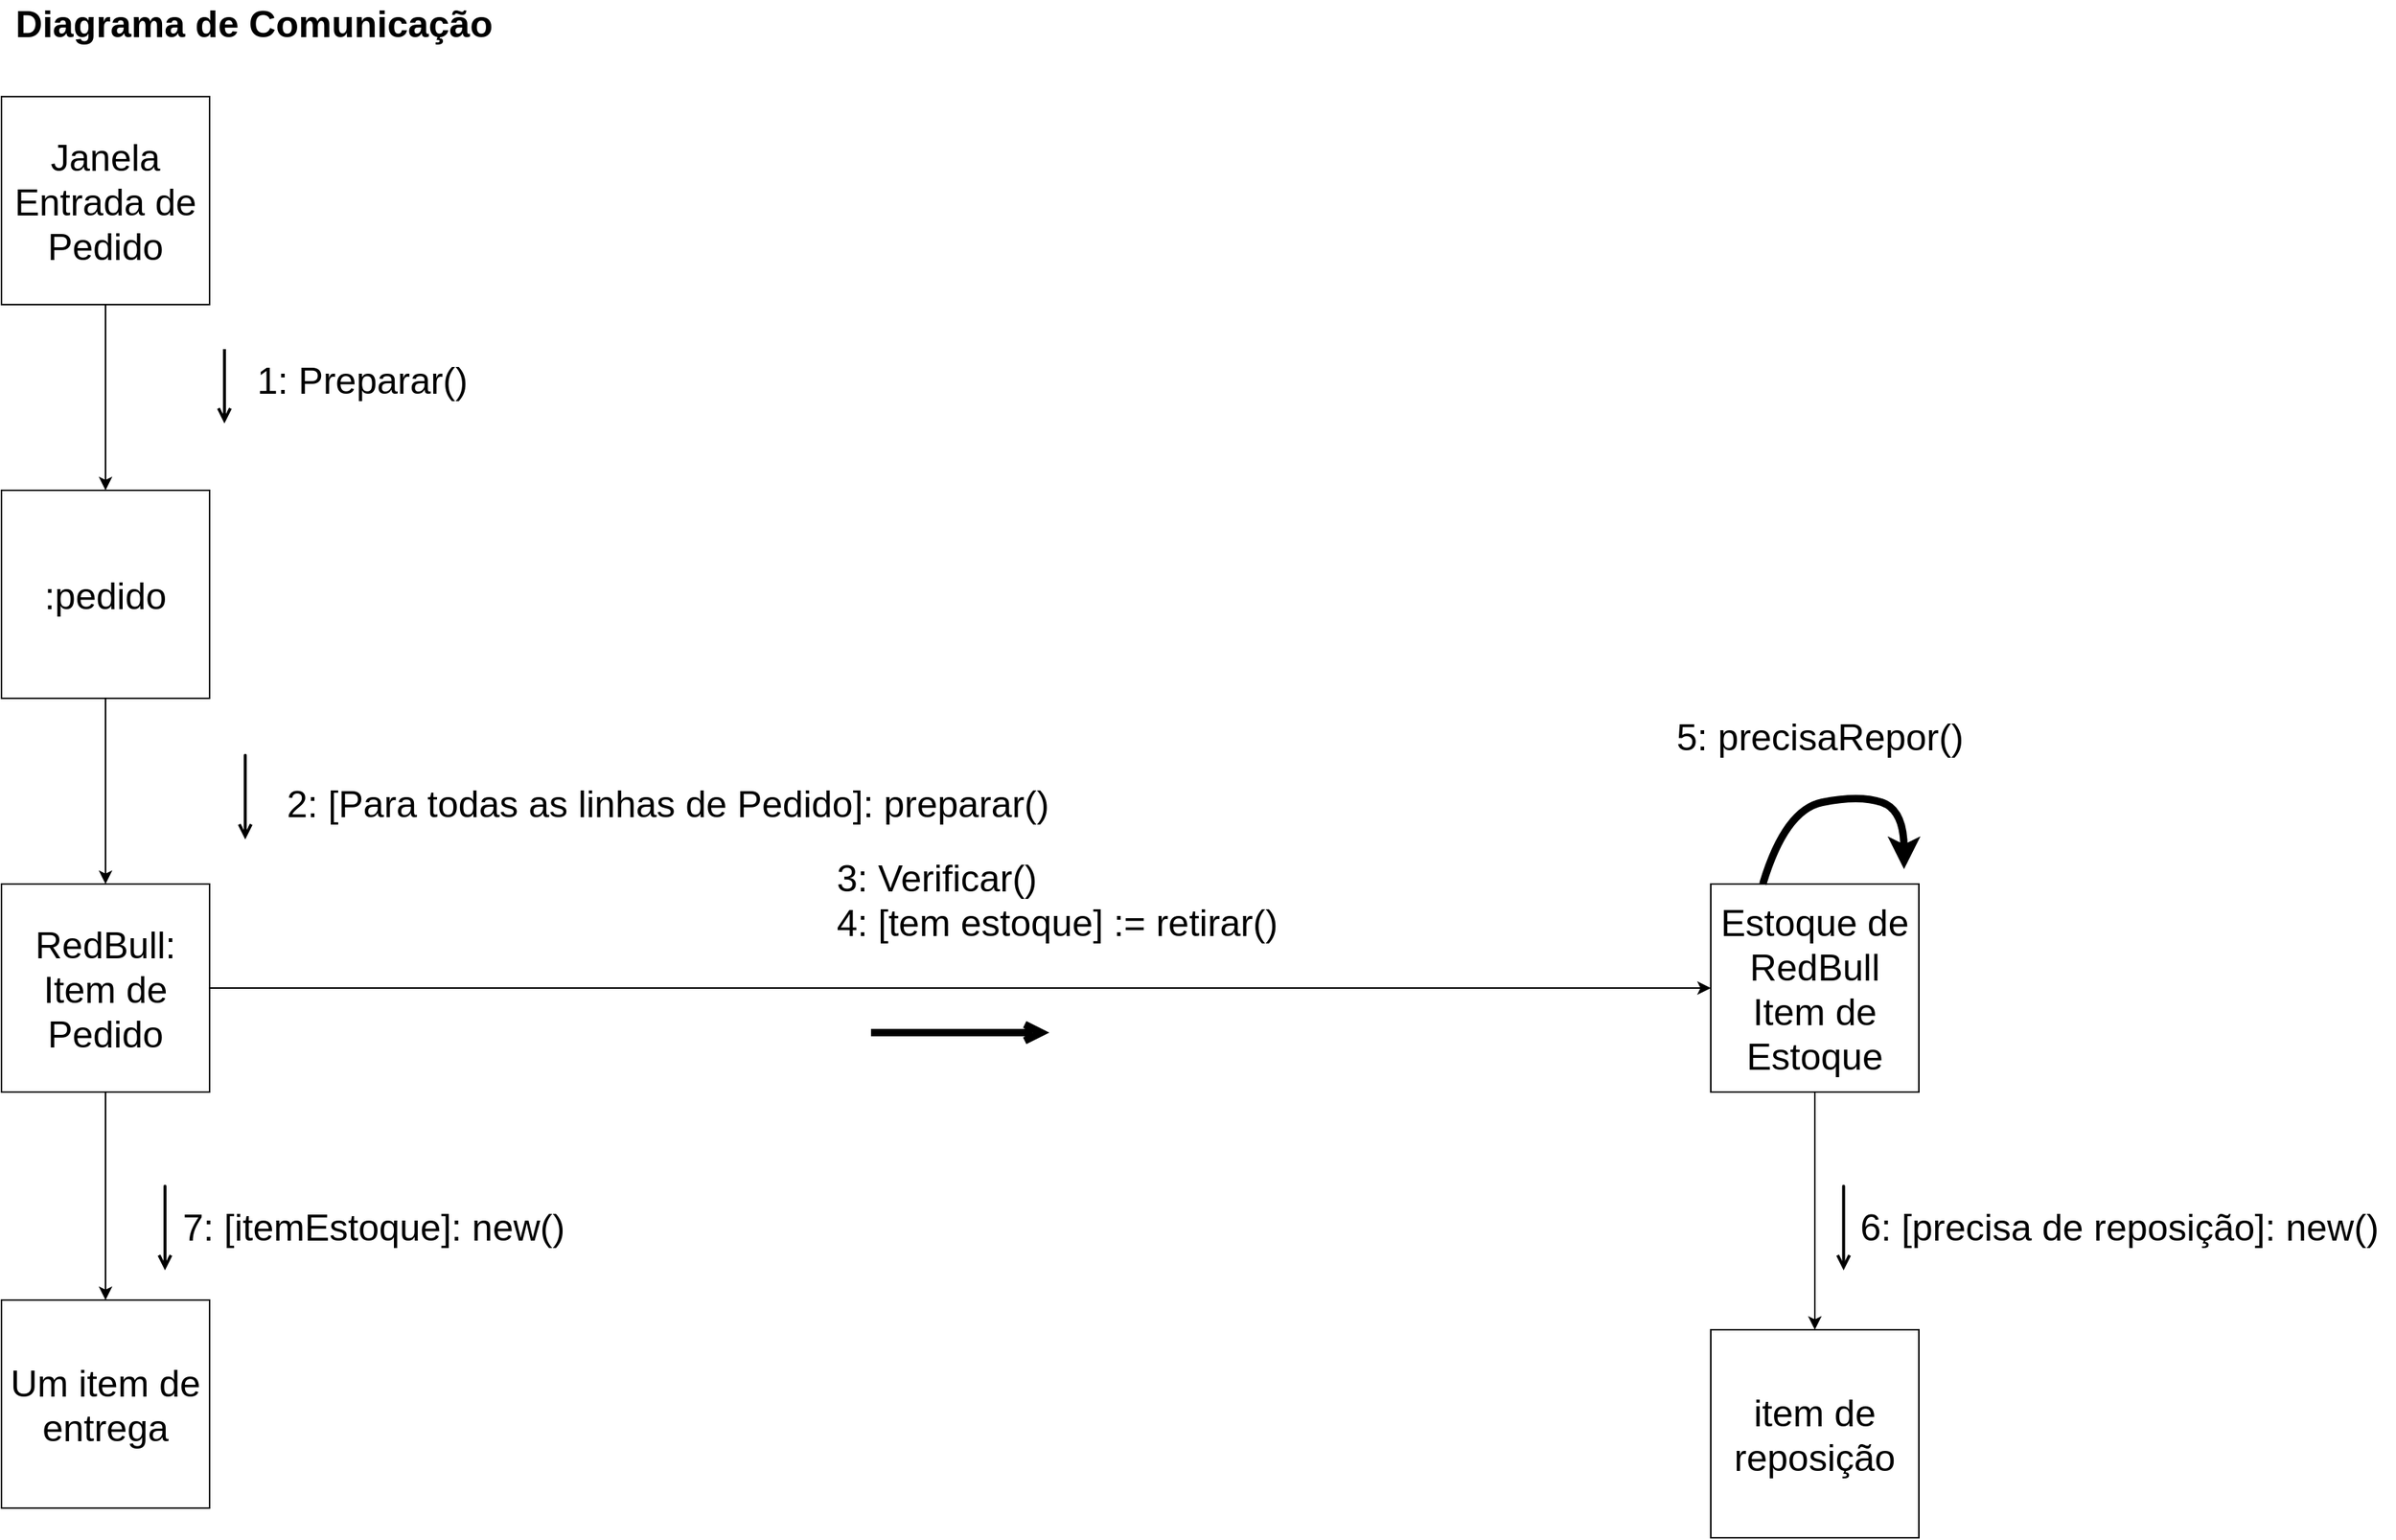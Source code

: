<mxfile version="10.6.7" type="github"><diagram id="OedYkGGaYnR-ZpNYjplz" name="DiagramaDeInteracao"><mxGraphModel dx="1423" dy="1383" grid="1" gridSize="10" guides="1" tooltips="1" connect="1" arrows="1" fold="1" page="1" pageScale="1" pageWidth="1654" pageHeight="1169" math="0" shadow="0"><root><mxCell id="0"/><mxCell id="1" parent="0"/><mxCell id="eWk4obe6gfnEm3wU83s9-1" value="Diagrama de Comunicação" style="text;html=1;strokeColor=none;fillColor=none;align=center;verticalAlign=middle;whiteSpace=wrap;rounded=0;fontSize=25;fontStyle=1" vertex="1" parent="1"><mxGeometry x="40" y="30" width="340" height="20" as="geometry"/></mxCell><mxCell id="eWk4obe6gfnEm3wU83s9-4" value="" style="edgeStyle=orthogonalEdgeStyle;rounded=0;orthogonalLoop=1;jettySize=auto;html=1;fontSize=25;" edge="1" parent="1" source="eWk4obe6gfnEm3wU83s9-2" target="eWk4obe6gfnEm3wU83s9-3"><mxGeometry relative="1" as="geometry"/></mxCell><mxCell id="eWk4obe6gfnEm3wU83s9-2" value="Janela&lt;br&gt;Entrada de Pedido&lt;br&gt;" style="whiteSpace=wrap;html=1;aspect=fixed;fontSize=25;" vertex="1" parent="1"><mxGeometry x="40" y="90" width="140" height="140" as="geometry"/></mxCell><mxCell id="eWk4obe6gfnEm3wU83s9-6" value="" style="edgeStyle=orthogonalEdgeStyle;rounded=0;orthogonalLoop=1;jettySize=auto;html=1;fontSize=25;" edge="1" parent="1" source="eWk4obe6gfnEm3wU83s9-3" target="eWk4obe6gfnEm3wU83s9-5"><mxGeometry relative="1" as="geometry"/></mxCell><mxCell id="eWk4obe6gfnEm3wU83s9-3" value=":pedido&lt;br&gt;" style="whiteSpace=wrap;html=1;aspect=fixed;fontSize=25;" vertex="1" parent="1"><mxGeometry x="40" y="355" width="140" height="140" as="geometry"/></mxCell><mxCell id="eWk4obe6gfnEm3wU83s9-8" value="" style="edgeStyle=orthogonalEdgeStyle;rounded=0;orthogonalLoop=1;jettySize=auto;html=1;fontSize=25;" edge="1" parent="1" source="eWk4obe6gfnEm3wU83s9-5" target="eWk4obe6gfnEm3wU83s9-7"><mxGeometry relative="1" as="geometry"/></mxCell><mxCell id="eWk4obe6gfnEm3wU83s9-10" value="" style="edgeStyle=orthogonalEdgeStyle;rounded=0;orthogonalLoop=1;jettySize=auto;html=1;fontSize=25;" edge="1" parent="1" source="eWk4obe6gfnEm3wU83s9-5" target="eWk4obe6gfnEm3wU83s9-9"><mxGeometry relative="1" as="geometry"/></mxCell><mxCell id="eWk4obe6gfnEm3wU83s9-5" value="RedBull:&lt;br&gt;Item de Pedido&lt;br&gt;" style="whiteSpace=wrap;html=1;aspect=fixed;fontSize=25;" vertex="1" parent="1"><mxGeometry x="40" y="620" width="140" height="140" as="geometry"/></mxCell><mxCell id="eWk4obe6gfnEm3wU83s9-18" value="" style="edgeStyle=orthogonalEdgeStyle;rounded=0;orthogonalLoop=1;jettySize=auto;html=1;fontSize=25;" edge="1" parent="1" source="eWk4obe6gfnEm3wU83s9-9" target="eWk4obe6gfnEm3wU83s9-17"><mxGeometry relative="1" as="geometry"/></mxCell><mxCell id="eWk4obe6gfnEm3wU83s9-9" value="Estoque de RedBull&lt;br&gt;Item de Estoque&lt;br&gt;" style="whiteSpace=wrap;html=1;aspect=fixed;fontSize=25;" vertex="1" parent="1"><mxGeometry x="1190" y="620" width="140" height="140" as="geometry"/></mxCell><mxCell id="eWk4obe6gfnEm3wU83s9-17" value="item de reposição&lt;br&gt;" style="whiteSpace=wrap;html=1;aspect=fixed;fontSize=25;" vertex="1" parent="1"><mxGeometry x="1190" y="920" width="140" height="140" as="geometry"/></mxCell><mxCell id="eWk4obe6gfnEm3wU83s9-7" value="Um item de entrega&lt;br&gt;" style="whiteSpace=wrap;html=1;aspect=fixed;fontSize=25;" vertex="1" parent="1"><mxGeometry x="40" y="900" width="140" height="140" as="geometry"/></mxCell><mxCell id="eWk4obe6gfnEm3wU83s9-11" value="1: Preparar()" style="text;html=1;strokeColor=none;fillColor=none;align=left;verticalAlign=middle;whiteSpace=wrap;rounded=0;fontSize=25;" vertex="1" parent="1"><mxGeometry x="210" y="270" width="150" height="20" as="geometry"/></mxCell><mxCell id="eWk4obe6gfnEm3wU83s9-12" value="&lt;div style=&quot;text-align: left&quot;&gt;&lt;span&gt;2: [Para todas as linhas de Pedido]: preparar()&lt;/span&gt;&lt;/div&gt;" style="text;html=1;strokeColor=none;fillColor=none;align=left;verticalAlign=middle;whiteSpace=wrap;rounded=0;fontSize=25;" vertex="1" parent="1"><mxGeometry x="230" y="550" width="540" height="30" as="geometry"/></mxCell><mxCell id="eWk4obe6gfnEm3wU83s9-15" value="3: Verificar()&lt;br&gt;4: [tem estoque] := retirar()&lt;br&gt;" style="text;html=1;strokeColor=none;fillColor=none;align=left;verticalAlign=middle;whiteSpace=wrap;rounded=0;fontSize=25;" vertex="1" parent="1"><mxGeometry x="600" y="600" width="320" height="60" as="geometry"/></mxCell><mxCell id="eWk4obe6gfnEm3wU83s9-16" value="5: precisaRepor()" style="text;html=1;strokeColor=none;fillColor=none;align=left;verticalAlign=middle;whiteSpace=wrap;rounded=0;fontSize=25;" vertex="1" parent="1"><mxGeometry x="1165" y="510" width="230" height="20" as="geometry"/></mxCell><mxCell id="eWk4obe6gfnEm3wU83s9-19" value="6: [precisa de reposição]: new()" style="text;html=1;strokeColor=none;fillColor=none;align=center;verticalAlign=middle;whiteSpace=wrap;rounded=0;fontSize=25;" vertex="1" parent="1"><mxGeometry x="1280" y="820" width="370" height="60" as="geometry"/></mxCell><mxCell id="eWk4obe6gfnEm3wU83s9-20" value="7: [itemEstoque]: new()" style="text;html=1;strokeColor=none;fillColor=none;align=left;verticalAlign=middle;whiteSpace=wrap;rounded=0;fontSize=25;" vertex="1" parent="1"><mxGeometry x="160" y="840" width="280" height="20" as="geometry"/></mxCell><mxCell id="eWk4obe6gfnEm3wU83s9-23" value="" style="endArrow=open;html=1;fontSize=25;strokeWidth=2;startArrow=none;startFill=0;endFill=0;" edge="1" parent="1"><mxGeometry width="50" height="50" relative="1" as="geometry"><mxPoint x="190" y="260" as="sourcePoint"/><mxPoint x="190" y="310" as="targetPoint"/></mxGeometry></mxCell><mxCell id="eWk4obe6gfnEm3wU83s9-24" value="" style="endArrow=open;html=1;fontSize=25;strokeWidth=2;startArrow=none;startFill=0;endFill=0;" edge="1" parent="1"><mxGeometry width="50" height="50" relative="1" as="geometry"><mxPoint x="204" y="540" as="sourcePoint"/><mxPoint x="204" y="590" as="targetPoint"/><Array as="points"><mxPoint x="204" y="530"/></Array></mxGeometry></mxCell><mxCell id="eWk4obe6gfnEm3wU83s9-25" value="" style="endArrow=open;html=1;fontSize=25;strokeWidth=2;startArrow=none;startFill=0;endFill=0;" edge="1" parent="1"><mxGeometry width="50" height="50" relative="1" as="geometry"><mxPoint x="150.0" y="830" as="sourcePoint"/><mxPoint x="150.0" y="880" as="targetPoint"/><Array as="points"><mxPoint x="150" y="820"/></Array></mxGeometry></mxCell><mxCell id="eWk4obe6gfnEm3wU83s9-26" value="" style="endArrow=open;html=1;fontSize=25;strokeWidth=2;startArrow=none;startFill=0;endFill=0;" edge="1" parent="1"><mxGeometry width="50" height="50" relative="1" as="geometry"><mxPoint x="1279.357" y="830" as="sourcePoint"/><mxPoint x="1279.357" y="880" as="targetPoint"/><Array as="points"><mxPoint x="1279.357" y="820"/><mxPoint x="1279.357" y="850"/></Array></mxGeometry></mxCell><mxCell id="eWk4obe6gfnEm3wU83s9-27" value="" style="endArrow=open;html=1;fontSize=25;strokeWidth=5;startArrow=none;startFill=0;endFill=0;" edge="1" parent="1"><mxGeometry width="50" height="50" relative="1" as="geometry"><mxPoint x="625" y="720" as="sourcePoint"/><mxPoint x="745" y="720" as="targetPoint"/><Array as="points"><mxPoint x="625" y="720"/></Array></mxGeometry></mxCell><mxCell id="eWk4obe6gfnEm3wU83s9-29" value="" style="curved=1;endArrow=classic;html=1;strokeWidth=5;fontSize=25;exitX=0.25;exitY=0;exitDx=0;exitDy=0;" edge="1" parent="1" source="eWk4obe6gfnEm3wU83s9-9"><mxGeometry width="50" height="50" relative="1" as="geometry"><mxPoint x="1220" y="583.5" as="sourcePoint"/><mxPoint x="1320" y="610" as="targetPoint"/><Array as="points"><mxPoint x="1240" y="570"/><mxPoint x="1290" y="560"/><mxPoint x="1320" y="570"/></Array></mxGeometry></mxCell></root></mxGraphModel></diagram><diagram id="v4HI9n00oiyEZeBlrsD6" name="VisaoGeral"><mxGraphModel dx="1230" dy="807" grid="1" gridSize="10" guides="1" tooltips="1" connect="1" arrows="1" fold="1" page="1" pageScale="1" pageWidth="1169" pageHeight="1654" math="0" shadow="0"><root><mxCell id="ckOY9cgaAOXH7Qc_wnK2-0"/><mxCell id="ckOY9cgaAOXH7Qc_wnK2-1" parent="ckOY9cgaAOXH7Qc_wnK2-0"/><mxCell id="8nvT3EdER4USxUiGhT_c-1" value="vs Visão Geral de Encerramento de Conta Especial" style="shape=umlFrame;whiteSpace=wrap;html=1;fontSize=25;align=center;width=630;height=50;fontStyle=1" vertex="1" parent="ckOY9cgaAOXH7Qc_wnK2-1"><mxGeometry x="10" y="26.5" width="1130" height="1600" as="geometry"/></mxCell><mxCell id="8nvT3EdER4USxUiGhT_c-2" value="ref" style="shape=umlFrame;whiteSpace=wrap;html=1;fontSize=25;align=center;width=80;height=50;fontStyle=1" vertex="1" parent="ckOY9cgaAOXH7Qc_wnK2-1"><mxGeometry x="280" y="140" width="580" height="210" as="geometry"/></mxCell><mxCell id="8nvT3EdER4USxUiGhT_c-3" value="Emitir Saldo" style="text;html=1;strokeColor=none;fillColor=none;align=center;verticalAlign=middle;whiteSpace=wrap;rounded=0;fontSize=25;" vertex="1" parent="ckOY9cgaAOXH7Qc_wnK2-1"><mxGeometry x="475" y="235" width="190" height="20" as="geometry"/></mxCell><mxCell id="8nvT3EdER4USxUiGhT_c-4" value="ref" style="shape=umlFrame;whiteSpace=wrap;html=1;fontSize=25;align=center;width=80;height=50;fontStyle=1" vertex="1" parent="ckOY9cgaAOXH7Qc_wnK2-1"><mxGeometry x="20" y="590" width="370" height="110" as="geometry"/></mxCell><mxCell id="8nvT3EdER4USxUiGhT_c-5" value="Realizar Saque" style="text;html=1;strokeColor=none;fillColor=none;align=center;verticalAlign=middle;whiteSpace=wrap;rounded=0;fontSize=25;" vertex="1" parent="ckOY9cgaAOXH7Qc_wnK2-1"><mxGeometry x="110" y="635" width="190" height="20" as="geometry"/></mxCell><mxCell id="8nvT3EdER4USxUiGhT_c-6" value="ref" style="shape=umlFrame;whiteSpace=wrap;html=1;fontSize=25;align=center;width=80;height=50;fontStyle=1" vertex="1" parent="ckOY9cgaAOXH7Qc_wnK2-1"><mxGeometry x="720" y="590" width="415" height="120" as="geometry"/></mxCell><mxCell id="8nvT3EdER4USxUiGhT_c-7" value="Realizar Deposito" style="text;html=1;strokeColor=none;fillColor=none;align=center;verticalAlign=middle;whiteSpace=wrap;rounded=0;fontSize=25;" vertex="1" parent="ckOY9cgaAOXH7Qc_wnK2-1"><mxGeometry x="833" y="640" width="248" height="20" as="geometry"/></mxCell><mxCell id="8nvT3EdER4USxUiGhT_c-8" value="ref" style="shape=umlFrame;whiteSpace=wrap;html=1;fontSize=25;align=center;width=80;height=50;fontStyle=1" vertex="1" parent="ckOY9cgaAOXH7Qc_wnK2-1"><mxGeometry x="300" y="975" width="580" height="210" as="geometry"/></mxCell><mxCell id="8nvT3EdER4USxUiGhT_c-9" value="Registrar Movimento" style="text;html=1;strokeColor=none;fillColor=none;align=center;verticalAlign=middle;whiteSpace=wrap;rounded=0;fontSize=25;" vertex="1" parent="ckOY9cgaAOXH7Qc_wnK2-1"><mxGeometry x="450" y="1070" width="310" height="20" as="geometry"/></mxCell><mxCell id="8nvT3EdER4USxUiGhT_c-10" value="" style="rhombus;whiteSpace=wrap;html=1;fontSize=25;align=center;" vertex="1" parent="ckOY9cgaAOXH7Qc_wnK2-1"><mxGeometry x="525" y="410" width="80" height="80" as="geometry"/></mxCell><mxCell id="8nvT3EdER4USxUiGhT_c-12" value="" style="rhombus;whiteSpace=wrap;html=1;fontSize=25;align=center;" vertex="1" parent="ckOY9cgaAOXH7Qc_wnK2-1"><mxGeometry x="535" y="786.5" width="80" height="80" as="geometry"/></mxCell><mxCell id="8nvT3EdER4USxUiGhT_c-13" value="" style="endArrow=none;html=1;strokeWidth=1;fontSize=26;entryX=0;entryY=0.5;entryDx=0;entryDy=0;exitX=0.536;exitY=-0.064;exitDx=0;exitDy=0;exitPerimeter=0;startArrow=open;startFill=0;" edge="1" parent="ckOY9cgaAOXH7Qc_wnK2-1" source="8nvT3EdER4USxUiGhT_c-4" target="8nvT3EdER4USxUiGhT_c-10"><mxGeometry width="50" height="50" relative="1" as="geometry"><mxPoint x="470" y="480" as="sourcePoint"/><mxPoint x="520" y="430" as="targetPoint"/></mxGeometry></mxCell><mxCell id="8nvT3EdER4USxUiGhT_c-14" value="" style="endArrow=classic;html=1;strokeWidth=1;fontSize=26;entryX=0.586;entryY=-0.017;entryDx=0;entryDy=0;entryPerimeter=0;exitX=1;exitY=0.5;exitDx=0;exitDy=0;startArrow=none;startFill=0;endFill=1;" edge="1" parent="ckOY9cgaAOXH7Qc_wnK2-1" source="8nvT3EdER4USxUiGhT_c-10" target="8nvT3EdER4USxUiGhT_c-6"><mxGeometry width="50" height="50" relative="1" as="geometry"><mxPoint x="610" y="450" as="sourcePoint"/><mxPoint x="675.711" y="450" as="targetPoint"/></mxGeometry></mxCell><mxCell id="8nvT3EdER4USxUiGhT_c-15" value="" style="endArrow=none;html=1;strokeWidth=1;fontSize=26;entryX=0.497;entryY=1.038;entryDx=0;entryDy=0;entryPerimeter=0;endFill=0;startArrow=classic;startFill=1;" edge="1" parent="ckOY9cgaAOXH7Qc_wnK2-1" target="8nvT3EdER4USxUiGhT_c-2"><mxGeometry width="50" height="50" relative="1" as="geometry"><mxPoint x="568" y="410" as="sourcePoint"/><mxPoint x="610" y="370" as="targetPoint"/></mxGeometry></mxCell><mxCell id="8nvT3EdER4USxUiGhT_c-16" value="" style="endArrow=none;html=1;strokeWidth=1;fontSize=26;exitX=0;exitY=0.5;exitDx=0;exitDy=0;entryX=0.514;entryY=1.091;entryDx=0;entryDy=0;entryPerimeter=0;startArrow=classic;startFill=1;" edge="1" parent="ckOY9cgaAOXH7Qc_wnK2-1" source="8nvT3EdER4USxUiGhT_c-12" target="8nvT3EdER4USxUiGhT_c-4"><mxGeometry width="50" height="50" relative="1" as="geometry"><mxPoint x="200" y="760" as="sourcePoint"/><mxPoint x="250" y="710" as="targetPoint"/></mxGeometry></mxCell><mxCell id="8nvT3EdER4USxUiGhT_c-17" value="" style="endArrow=none;html=1;strokeWidth=1;fontSize=26;entryX=0.578;entryY=1.025;entryDx=0;entryDy=0;entryPerimeter=0;exitX=0.54;exitY=0.5;exitDx=0;exitDy=0;exitPerimeter=0;startArrow=classic;startFill=1;" edge="1" parent="ckOY9cgaAOXH7Qc_wnK2-1" source="8nvT3EdER4USxUiGhT_c-1" target="8nvT3EdER4USxUiGhT_c-6"><mxGeometry width="50" height="50" relative="1" as="geometry"><mxPoint x="620" y="860" as="sourcePoint"/><mxPoint x="670" y="810" as="targetPoint"/></mxGeometry></mxCell><mxCell id="8nvT3EdER4USxUiGhT_c-18" value="" style="endArrow=none;html=1;strokeWidth=1;fontSize=26;entryX=0.5;entryY=1;entryDx=0;entryDy=0;startArrow=classic;startFill=1;" edge="1" parent="ckOY9cgaAOXH7Qc_wnK2-1" target="8nvT3EdER4USxUiGhT_c-12"><mxGeometry width="50" height="50" relative="1" as="geometry"><mxPoint x="575" y="960" as="sourcePoint"/><mxPoint x="600" y="870" as="targetPoint"/></mxGeometry></mxCell></root></mxGraphModel></diagram></mxfile>